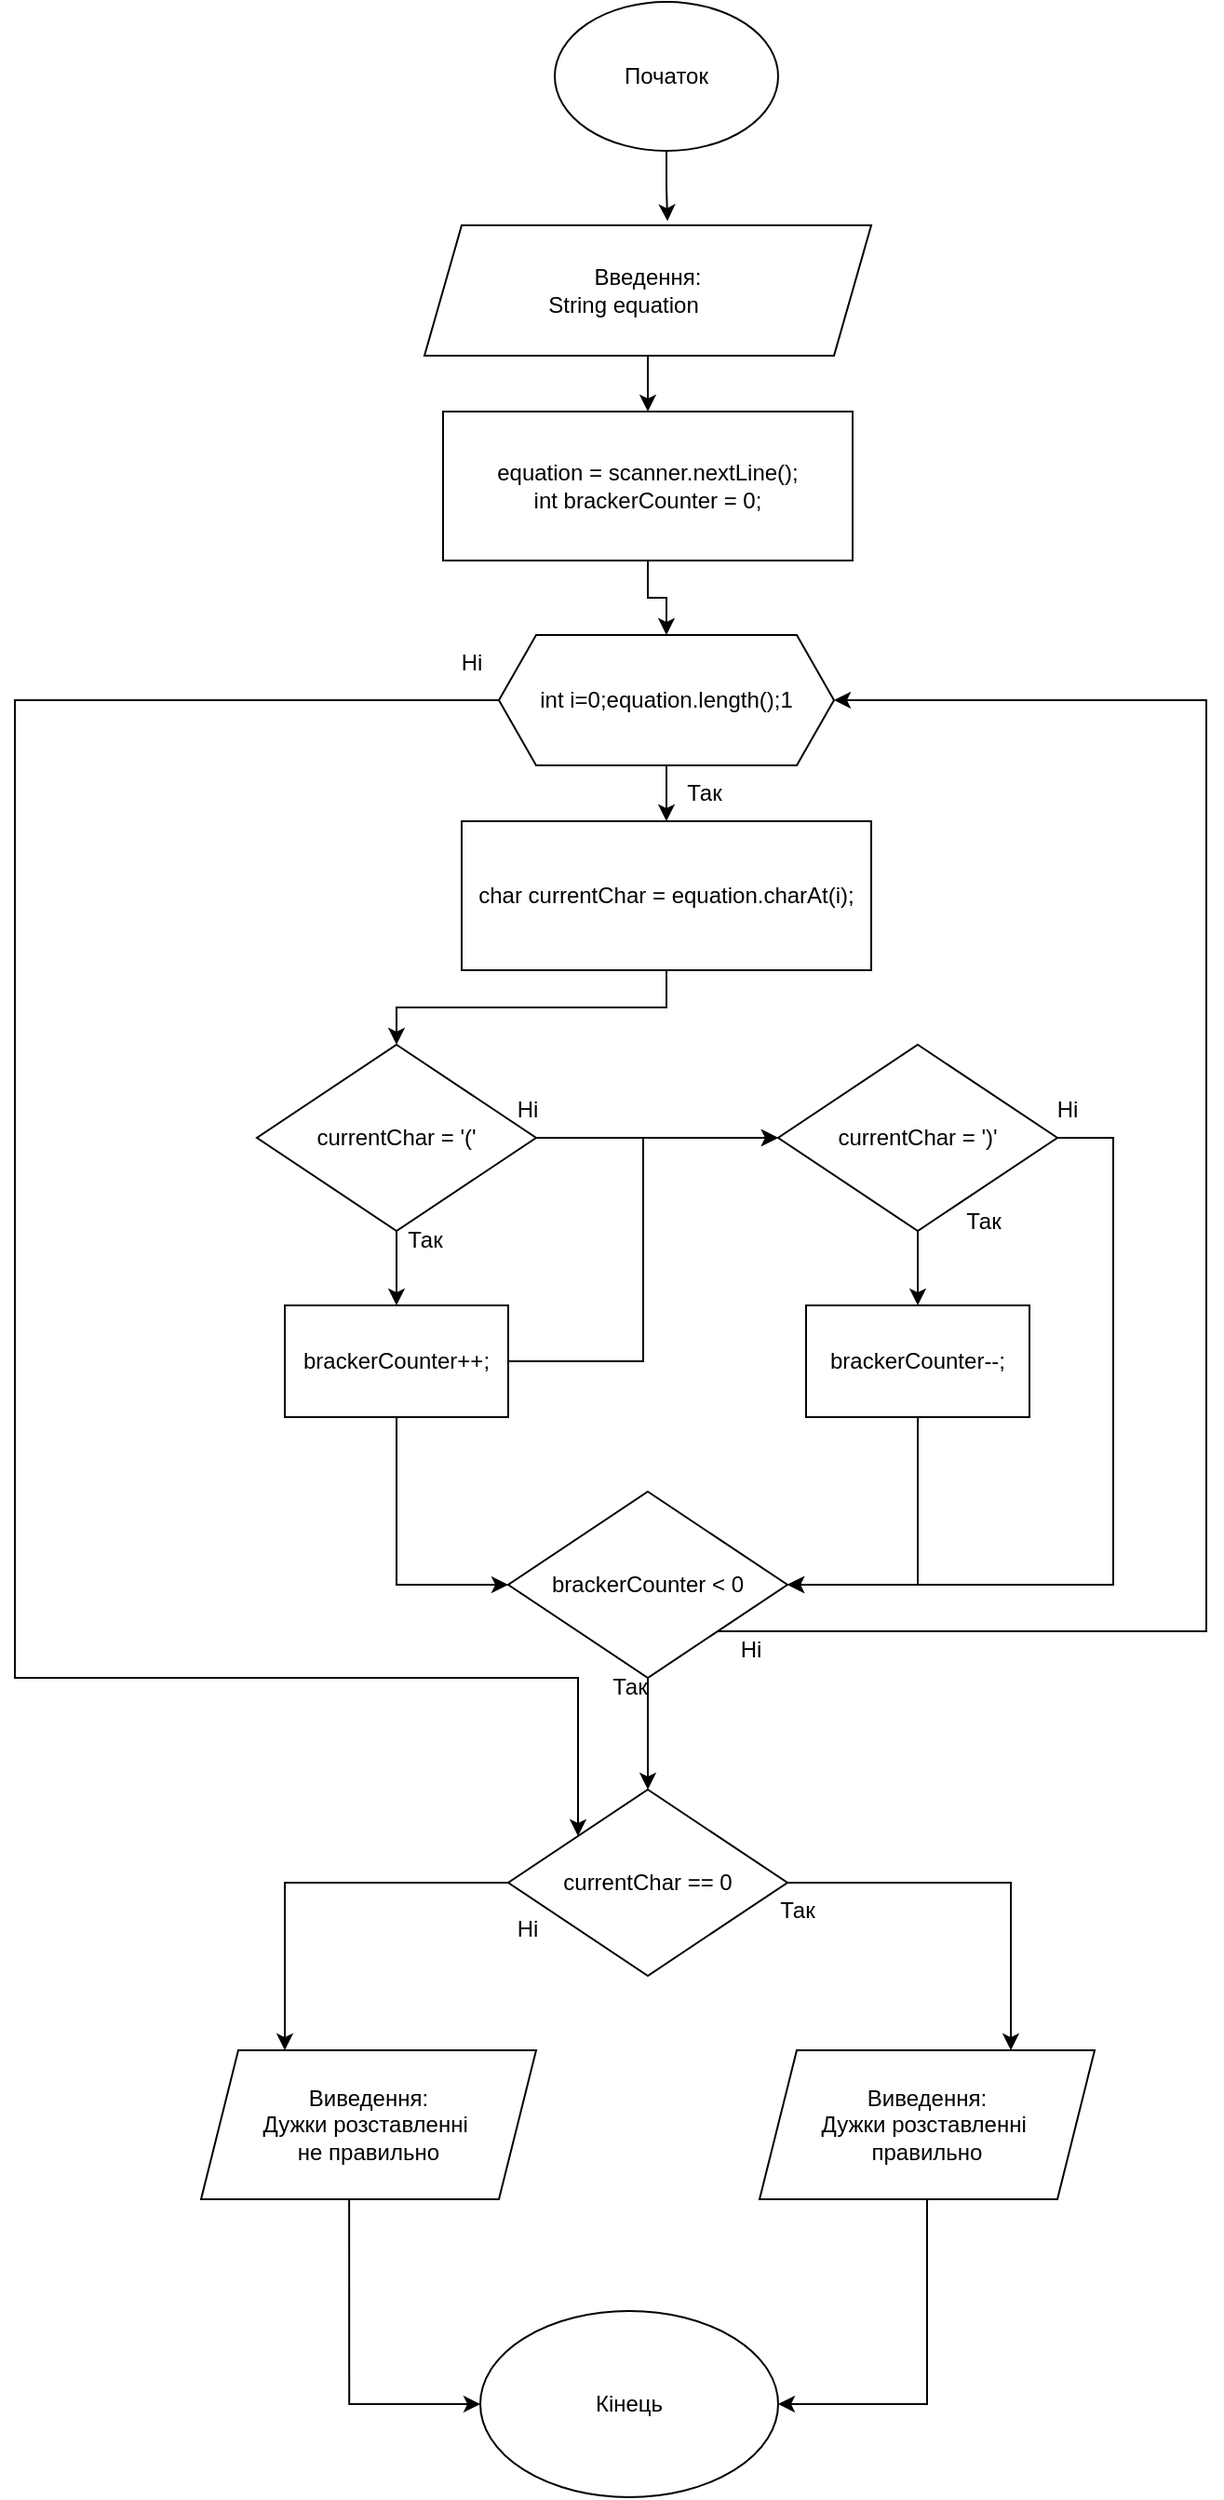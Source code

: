 <mxfile version="22.1.15" type="device">
  <diagram id="Ll_qivSYwSle0fyhaXuh" name="Сторінка-1">
    <mxGraphModel dx="2415" dy="869" grid="1" gridSize="10" guides="1" tooltips="1" connect="1" arrows="1" fold="1" page="0" pageScale="1" pageWidth="827" pageHeight="1169" background="none" math="0" shadow="0">
      <root>
        <mxCell id="0" />
        <mxCell id="1" parent="0" />
        <mxCell id="lvYG5XQPU5QrbWgYbbsi-164" value="Початок" style="ellipse;whiteSpace=wrap;html=1;" vertex="1" parent="1">
          <mxGeometry x="-390" y="390" width="120" height="80" as="geometry" />
        </mxCell>
        <mxCell id="lvYG5XQPU5QrbWgYbbsi-182" style="edgeStyle=orthogonalEdgeStyle;rounded=0;orthogonalLoop=1;jettySize=auto;html=1;entryX=0.5;entryY=0;entryDx=0;entryDy=0;" edge="1" parent="1" source="lvYG5XQPU5QrbWgYbbsi-167" target="lvYG5XQPU5QrbWgYbbsi-168">
          <mxGeometry relative="1" as="geometry" />
        </mxCell>
        <mxCell id="lvYG5XQPU5QrbWgYbbsi-167" value="Введення:&lt;br&gt;String equation&lt;span style=&quot;white-space: pre;&quot;&gt;&#x9;&lt;/span&gt;" style="shape=parallelogram;perimeter=parallelogramPerimeter;whiteSpace=wrap;html=1;fixedSize=1;" vertex="1" parent="1">
          <mxGeometry x="-460" y="510" width="240" height="70" as="geometry" />
        </mxCell>
        <mxCell id="lvYG5XQPU5QrbWgYbbsi-183" style="edgeStyle=orthogonalEdgeStyle;rounded=0;orthogonalLoop=1;jettySize=auto;html=1;entryX=0.5;entryY=0;entryDx=0;entryDy=0;" edge="1" parent="1" source="lvYG5XQPU5QrbWgYbbsi-168" target="lvYG5XQPU5QrbWgYbbsi-169">
          <mxGeometry relative="1" as="geometry" />
        </mxCell>
        <mxCell id="lvYG5XQPU5QrbWgYbbsi-168" value="equation = scanner.nextLine();&lt;br&gt;int brackerCounter = 0;" style="rounded=0;whiteSpace=wrap;html=1;" vertex="1" parent="1">
          <mxGeometry x="-450" y="610" width="220" height="80" as="geometry" />
        </mxCell>
        <mxCell id="lvYG5XQPU5QrbWgYbbsi-184" style="edgeStyle=orthogonalEdgeStyle;rounded=0;orthogonalLoop=1;jettySize=auto;html=1;entryX=0.5;entryY=0;entryDx=0;entryDy=0;" edge="1" parent="1" source="lvYG5XQPU5QrbWgYbbsi-169" target="lvYG5XQPU5QrbWgYbbsi-170">
          <mxGeometry relative="1" as="geometry" />
        </mxCell>
        <mxCell id="lvYG5XQPU5QrbWgYbbsi-198" style="edgeStyle=orthogonalEdgeStyle;rounded=0;orthogonalLoop=1;jettySize=auto;html=1;entryX=0;entryY=0;entryDx=0;entryDy=0;" edge="1" parent="1" source="lvYG5XQPU5QrbWgYbbsi-169" target="lvYG5XQPU5QrbWgYbbsi-177">
          <mxGeometry relative="1" as="geometry">
            <Array as="points">
              <mxPoint x="-680" y="765" />
              <mxPoint x="-680" y="1290" />
              <mxPoint x="-378" y="1290" />
            </Array>
          </mxGeometry>
        </mxCell>
        <mxCell id="lvYG5XQPU5QrbWgYbbsi-169" value="int i=0;equation.length();1" style="shape=hexagon;perimeter=hexagonPerimeter2;whiteSpace=wrap;html=1;fixedSize=1;" vertex="1" parent="1">
          <mxGeometry x="-420" y="730" width="180" height="70" as="geometry" />
        </mxCell>
        <mxCell id="lvYG5XQPU5QrbWgYbbsi-185" style="edgeStyle=orthogonalEdgeStyle;rounded=0;orthogonalLoop=1;jettySize=auto;html=1;entryX=0.5;entryY=0;entryDx=0;entryDy=0;" edge="1" parent="1" source="lvYG5XQPU5QrbWgYbbsi-170" target="lvYG5XQPU5QrbWgYbbsi-171">
          <mxGeometry relative="1" as="geometry" />
        </mxCell>
        <mxCell id="lvYG5XQPU5QrbWgYbbsi-170" value="char currentChar = equation.charAt(i);" style="rounded=0;whiteSpace=wrap;html=1;" vertex="1" parent="1">
          <mxGeometry x="-440" y="830" width="220" height="80" as="geometry" />
        </mxCell>
        <mxCell id="lvYG5XQPU5QrbWgYbbsi-188" style="edgeStyle=orthogonalEdgeStyle;rounded=0;orthogonalLoop=1;jettySize=auto;html=1;entryX=0.5;entryY=0;entryDx=0;entryDy=0;" edge="1" parent="1" source="lvYG5XQPU5QrbWgYbbsi-171" target="lvYG5XQPU5QrbWgYbbsi-173">
          <mxGeometry relative="1" as="geometry" />
        </mxCell>
        <mxCell id="lvYG5XQPU5QrbWgYbbsi-201" style="edgeStyle=orthogonalEdgeStyle;rounded=0;orthogonalLoop=1;jettySize=auto;html=1;entryX=0;entryY=0.5;entryDx=0;entryDy=0;" edge="1" parent="1" source="lvYG5XQPU5QrbWgYbbsi-171" target="lvYG5XQPU5QrbWgYbbsi-172">
          <mxGeometry relative="1" as="geometry" />
        </mxCell>
        <mxCell id="lvYG5XQPU5QrbWgYbbsi-171" value="currentChar = &#39;(&#39;" style="rhombus;whiteSpace=wrap;html=1;" vertex="1" parent="1">
          <mxGeometry x="-550" y="950" width="150" height="100" as="geometry" />
        </mxCell>
        <mxCell id="lvYG5XQPU5QrbWgYbbsi-187" style="edgeStyle=orthogonalEdgeStyle;rounded=0;orthogonalLoop=1;jettySize=auto;html=1;entryX=0.5;entryY=0;entryDx=0;entryDy=0;" edge="1" parent="1" source="lvYG5XQPU5QrbWgYbbsi-172" target="lvYG5XQPU5QrbWgYbbsi-174">
          <mxGeometry relative="1" as="geometry" />
        </mxCell>
        <mxCell id="lvYG5XQPU5QrbWgYbbsi-204" style="edgeStyle=orthogonalEdgeStyle;rounded=0;orthogonalLoop=1;jettySize=auto;html=1;entryX=1;entryY=0.5;entryDx=0;entryDy=0;" edge="1" parent="1" source="lvYG5XQPU5QrbWgYbbsi-172" target="lvYG5XQPU5QrbWgYbbsi-175">
          <mxGeometry relative="1" as="geometry">
            <Array as="points">
              <mxPoint x="-90" y="1000" />
              <mxPoint x="-90" y="1240" />
            </Array>
          </mxGeometry>
        </mxCell>
        <mxCell id="lvYG5XQPU5QrbWgYbbsi-172" value="currentChar = &#39;)&#39;" style="rhombus;whiteSpace=wrap;html=1;" vertex="1" parent="1">
          <mxGeometry x="-270" y="950" width="150" height="100" as="geometry" />
        </mxCell>
        <mxCell id="lvYG5XQPU5QrbWgYbbsi-191" style="edgeStyle=orthogonalEdgeStyle;rounded=0;orthogonalLoop=1;jettySize=auto;html=1;entryX=0;entryY=0.5;entryDx=0;entryDy=0;" edge="1" parent="1" source="lvYG5XQPU5QrbWgYbbsi-173" target="lvYG5XQPU5QrbWgYbbsi-175">
          <mxGeometry relative="1" as="geometry" />
        </mxCell>
        <mxCell id="lvYG5XQPU5QrbWgYbbsi-202" style="edgeStyle=orthogonalEdgeStyle;rounded=0;orthogonalLoop=1;jettySize=auto;html=1;entryX=0;entryY=0.5;entryDx=0;entryDy=0;" edge="1" parent="1" source="lvYG5XQPU5QrbWgYbbsi-173" target="lvYG5XQPU5QrbWgYbbsi-172">
          <mxGeometry relative="1" as="geometry" />
        </mxCell>
        <mxCell id="lvYG5XQPU5QrbWgYbbsi-173" value="brackerCounter++;" style="rounded=0;whiteSpace=wrap;html=1;" vertex="1" parent="1">
          <mxGeometry x="-535" y="1090" width="120" height="60" as="geometry" />
        </mxCell>
        <mxCell id="lvYG5XQPU5QrbWgYbbsi-190" style="edgeStyle=orthogonalEdgeStyle;rounded=0;orthogonalLoop=1;jettySize=auto;html=1;entryX=1;entryY=0.5;entryDx=0;entryDy=0;exitX=0.5;exitY=1;exitDx=0;exitDy=0;" edge="1" parent="1" source="lvYG5XQPU5QrbWgYbbsi-174" target="lvYG5XQPU5QrbWgYbbsi-175">
          <mxGeometry relative="1" as="geometry" />
        </mxCell>
        <mxCell id="lvYG5XQPU5QrbWgYbbsi-174" value="brackerCounter--;" style="rounded=0;whiteSpace=wrap;html=1;" vertex="1" parent="1">
          <mxGeometry x="-255" y="1090" width="120" height="60" as="geometry" />
        </mxCell>
        <mxCell id="lvYG5XQPU5QrbWgYbbsi-192" style="edgeStyle=orthogonalEdgeStyle;rounded=0;orthogonalLoop=1;jettySize=auto;html=1;entryX=0.5;entryY=0;entryDx=0;entryDy=0;" edge="1" parent="1" source="lvYG5XQPU5QrbWgYbbsi-175" target="lvYG5XQPU5QrbWgYbbsi-177">
          <mxGeometry relative="1" as="geometry" />
        </mxCell>
        <mxCell id="lvYG5XQPU5QrbWgYbbsi-193" style="edgeStyle=orthogonalEdgeStyle;rounded=0;orthogonalLoop=1;jettySize=auto;html=1;exitX=1;exitY=1;exitDx=0;exitDy=0;entryX=1;entryY=0.5;entryDx=0;entryDy=0;" edge="1" parent="1" source="lvYG5XQPU5QrbWgYbbsi-175" target="lvYG5XQPU5QrbWgYbbsi-169">
          <mxGeometry relative="1" as="geometry">
            <Array as="points">
              <mxPoint x="-40" y="1265" />
              <mxPoint x="-40" y="765" />
            </Array>
          </mxGeometry>
        </mxCell>
        <mxCell id="lvYG5XQPU5QrbWgYbbsi-175" value="brackerCounter &amp;lt; 0" style="rhombus;whiteSpace=wrap;html=1;" vertex="1" parent="1">
          <mxGeometry x="-415" y="1190" width="150" height="100" as="geometry" />
        </mxCell>
        <mxCell id="lvYG5XQPU5QrbWgYbbsi-194" style="edgeStyle=orthogonalEdgeStyle;rounded=0;orthogonalLoop=1;jettySize=auto;html=1;entryX=0.75;entryY=0;entryDx=0;entryDy=0;exitX=1;exitY=0.5;exitDx=0;exitDy=0;" edge="1" parent="1" source="lvYG5XQPU5QrbWgYbbsi-177" target="lvYG5XQPU5QrbWgYbbsi-179">
          <mxGeometry relative="1" as="geometry" />
        </mxCell>
        <mxCell id="lvYG5XQPU5QrbWgYbbsi-195" style="edgeStyle=orthogonalEdgeStyle;rounded=0;orthogonalLoop=1;jettySize=auto;html=1;entryX=0.25;entryY=0;entryDx=0;entryDy=0;" edge="1" parent="1" source="lvYG5XQPU5QrbWgYbbsi-177" target="lvYG5XQPU5QrbWgYbbsi-178">
          <mxGeometry relative="1" as="geometry">
            <Array as="points">
              <mxPoint x="-535" y="1400" />
            </Array>
          </mxGeometry>
        </mxCell>
        <mxCell id="lvYG5XQPU5QrbWgYbbsi-177" value="currentChar == 0" style="rhombus;whiteSpace=wrap;html=1;" vertex="1" parent="1">
          <mxGeometry x="-415" y="1350" width="150" height="100" as="geometry" />
        </mxCell>
        <mxCell id="lvYG5XQPU5QrbWgYbbsi-197" style="edgeStyle=orthogonalEdgeStyle;rounded=0;orthogonalLoop=1;jettySize=auto;html=1;entryX=0;entryY=0.5;entryDx=0;entryDy=0;exitX=0.442;exitY=1.006;exitDx=0;exitDy=0;exitPerimeter=0;" edge="1" parent="1" source="lvYG5XQPU5QrbWgYbbsi-178" target="lvYG5XQPU5QrbWgYbbsi-180">
          <mxGeometry relative="1" as="geometry" />
        </mxCell>
        <mxCell id="lvYG5XQPU5QrbWgYbbsi-178" value="Виведення:&lt;br&gt;Дужки розставленні&amp;nbsp;&lt;br&gt;не правильно" style="shape=parallelogram;perimeter=parallelogramPerimeter;whiteSpace=wrap;html=1;fixedSize=1;" vertex="1" parent="1">
          <mxGeometry x="-580" y="1490" width="180" height="80" as="geometry" />
        </mxCell>
        <mxCell id="lvYG5XQPU5QrbWgYbbsi-196" style="edgeStyle=orthogonalEdgeStyle;rounded=0;orthogonalLoop=1;jettySize=auto;html=1;entryX=1;entryY=0.5;entryDx=0;entryDy=0;" edge="1" parent="1" source="lvYG5XQPU5QrbWgYbbsi-179" target="lvYG5XQPU5QrbWgYbbsi-180">
          <mxGeometry relative="1" as="geometry" />
        </mxCell>
        <mxCell id="lvYG5XQPU5QrbWgYbbsi-179" value="Виведення:&lt;br style=&quot;border-color: var(--border-color);&quot;&gt;Дужки розставленні&amp;nbsp;&lt;br style=&quot;border-color: var(--border-color);&quot;&gt;правильно" style="shape=parallelogram;perimeter=parallelogramPerimeter;whiteSpace=wrap;html=1;fixedSize=1;" vertex="1" parent="1">
          <mxGeometry x="-280" y="1490" width="180" height="80" as="geometry" />
        </mxCell>
        <mxCell id="lvYG5XQPU5QrbWgYbbsi-180" value="Кінець" style="ellipse;whiteSpace=wrap;html=1;" vertex="1" parent="1">
          <mxGeometry x="-430" y="1630" width="160" height="100" as="geometry" />
        </mxCell>
        <mxCell id="lvYG5XQPU5QrbWgYbbsi-181" style="edgeStyle=orthogonalEdgeStyle;rounded=0;orthogonalLoop=1;jettySize=auto;html=1;entryX=0.544;entryY=-0.032;entryDx=0;entryDy=0;entryPerimeter=0;" edge="1" parent="1" source="lvYG5XQPU5QrbWgYbbsi-164" target="lvYG5XQPU5QrbWgYbbsi-167">
          <mxGeometry relative="1" as="geometry" />
        </mxCell>
        <mxCell id="lvYG5XQPU5QrbWgYbbsi-199" value="Так" style="text;html=1;align=center;verticalAlign=middle;resizable=0;points=[];autosize=1;strokeColor=none;fillColor=none;" vertex="1" parent="1">
          <mxGeometry x="-330" y="800" width="40" height="30" as="geometry" />
        </mxCell>
        <mxCell id="lvYG5XQPU5QrbWgYbbsi-200" value="Так" style="text;html=1;align=center;verticalAlign=middle;resizable=0;points=[];autosize=1;strokeColor=none;fillColor=none;" vertex="1" parent="1">
          <mxGeometry x="-480" y="1040" width="40" height="30" as="geometry" />
        </mxCell>
        <mxCell id="lvYG5XQPU5QrbWgYbbsi-203" value="Так" style="text;html=1;align=center;verticalAlign=middle;resizable=0;points=[];autosize=1;strokeColor=none;fillColor=none;" vertex="1" parent="1">
          <mxGeometry x="-180" y="1030" width="40" height="30" as="geometry" />
        </mxCell>
        <mxCell id="lvYG5XQPU5QrbWgYbbsi-205" value="Так" style="text;html=1;align=center;verticalAlign=middle;resizable=0;points=[];autosize=1;strokeColor=none;fillColor=none;" vertex="1" parent="1">
          <mxGeometry x="-370" y="1280" width="40" height="30" as="geometry" />
        </mxCell>
        <mxCell id="lvYG5XQPU5QrbWgYbbsi-206" value="Так" style="text;html=1;align=center;verticalAlign=middle;resizable=0;points=[];autosize=1;strokeColor=none;fillColor=none;" vertex="1" parent="1">
          <mxGeometry x="-280" y="1400" width="40" height="30" as="geometry" />
        </mxCell>
        <mxCell id="lvYG5XQPU5QrbWgYbbsi-208" value="Ні" style="text;html=1;align=center;verticalAlign=middle;resizable=0;points=[];autosize=1;strokeColor=none;fillColor=none;" vertex="1" parent="1">
          <mxGeometry x="-420" y="1410" width="30" height="30" as="geometry" />
        </mxCell>
        <mxCell id="lvYG5XQPU5QrbWgYbbsi-209" value="Ні" style="text;html=1;align=center;verticalAlign=middle;resizable=0;points=[];autosize=1;strokeColor=none;fillColor=none;" vertex="1" parent="1">
          <mxGeometry x="-130" y="970" width="30" height="30" as="geometry" />
        </mxCell>
        <mxCell id="lvYG5XQPU5QrbWgYbbsi-210" value="Ні" style="text;html=1;align=center;verticalAlign=middle;resizable=0;points=[];autosize=1;strokeColor=none;fillColor=none;" vertex="1" parent="1">
          <mxGeometry x="-420" y="970" width="30" height="30" as="geometry" />
        </mxCell>
        <mxCell id="lvYG5XQPU5QrbWgYbbsi-211" value="Ні" style="text;html=1;align=center;verticalAlign=middle;resizable=0;points=[];autosize=1;strokeColor=none;fillColor=none;" vertex="1" parent="1">
          <mxGeometry x="-300" y="1260" width="30" height="30" as="geometry" />
        </mxCell>
        <mxCell id="lvYG5XQPU5QrbWgYbbsi-212" value="Ні" style="text;html=1;align=center;verticalAlign=middle;resizable=0;points=[];autosize=1;strokeColor=none;fillColor=none;" vertex="1" parent="1">
          <mxGeometry x="-450" y="730" width="30" height="30" as="geometry" />
        </mxCell>
      </root>
    </mxGraphModel>
  </diagram>
</mxfile>
